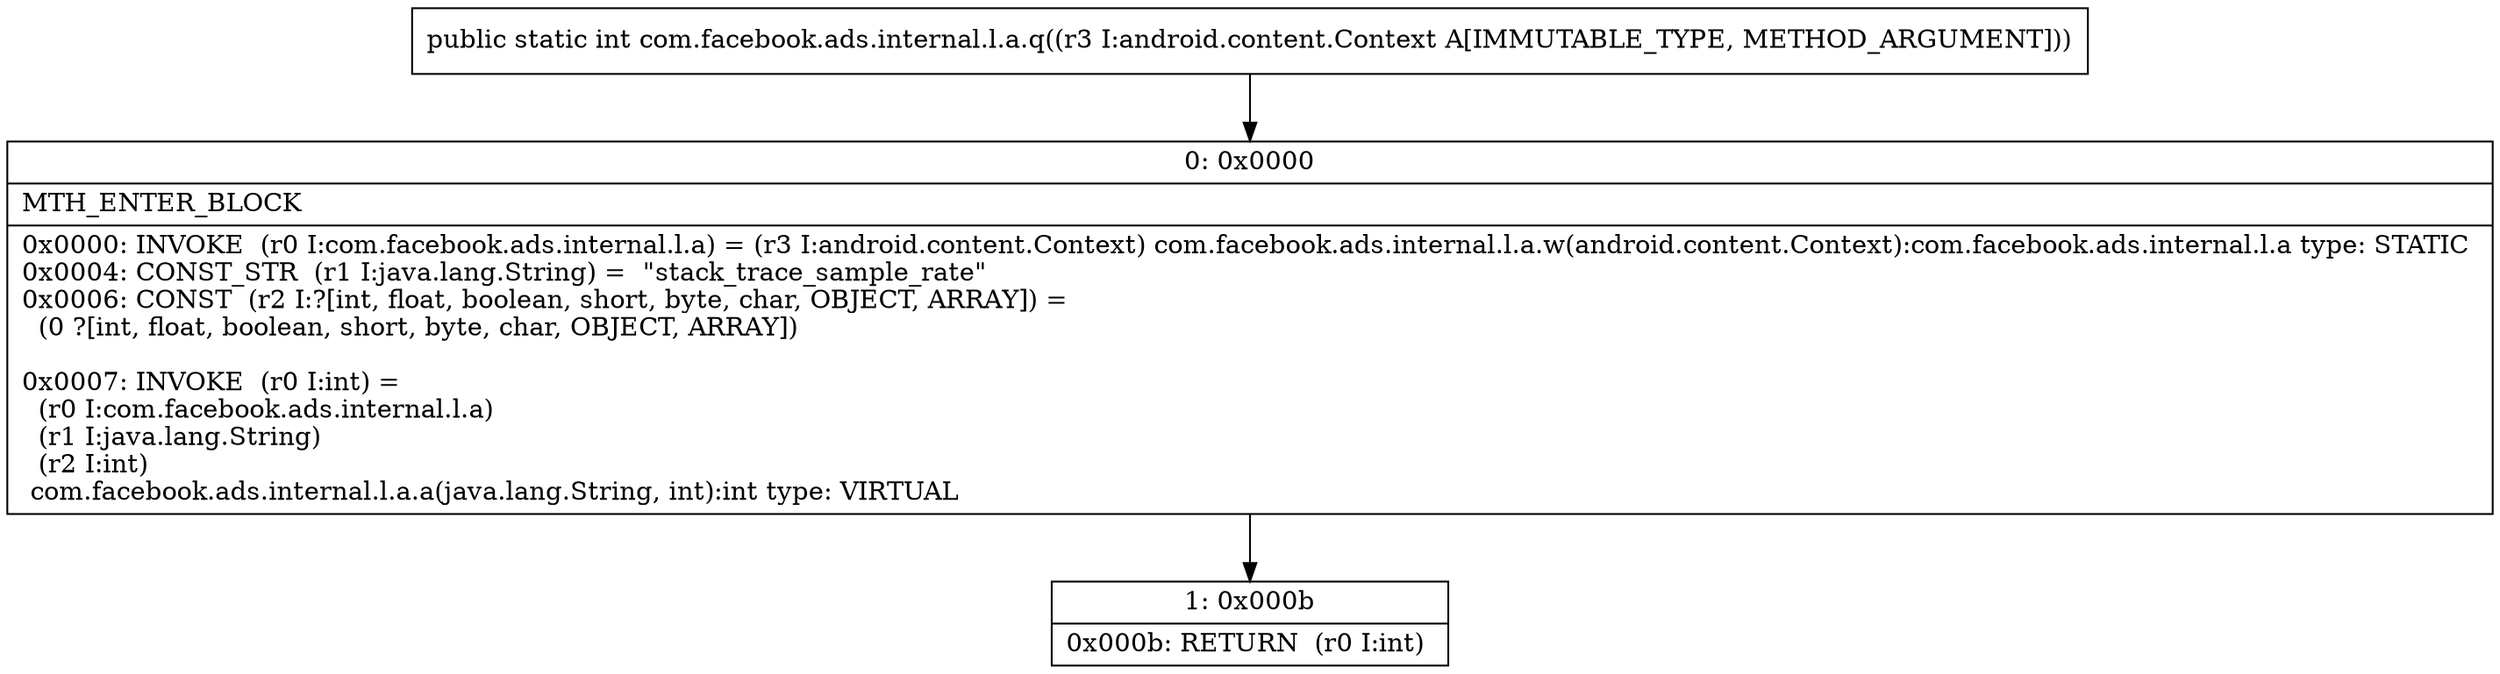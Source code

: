 digraph "CFG forcom.facebook.ads.internal.l.a.q(Landroid\/content\/Context;)I" {
Node_0 [shape=record,label="{0\:\ 0x0000|MTH_ENTER_BLOCK\l|0x0000: INVOKE  (r0 I:com.facebook.ads.internal.l.a) = (r3 I:android.content.Context) com.facebook.ads.internal.l.a.w(android.content.Context):com.facebook.ads.internal.l.a type: STATIC \l0x0004: CONST_STR  (r1 I:java.lang.String) =  \"stack_trace_sample_rate\" \l0x0006: CONST  (r2 I:?[int, float, boolean, short, byte, char, OBJECT, ARRAY]) = \l  (0 ?[int, float, boolean, short, byte, char, OBJECT, ARRAY])\l \l0x0007: INVOKE  (r0 I:int) = \l  (r0 I:com.facebook.ads.internal.l.a)\l  (r1 I:java.lang.String)\l  (r2 I:int)\l com.facebook.ads.internal.l.a.a(java.lang.String, int):int type: VIRTUAL \l}"];
Node_1 [shape=record,label="{1\:\ 0x000b|0x000b: RETURN  (r0 I:int) \l}"];
MethodNode[shape=record,label="{public static int com.facebook.ads.internal.l.a.q((r3 I:android.content.Context A[IMMUTABLE_TYPE, METHOD_ARGUMENT])) }"];
MethodNode -> Node_0;
Node_0 -> Node_1;
}


